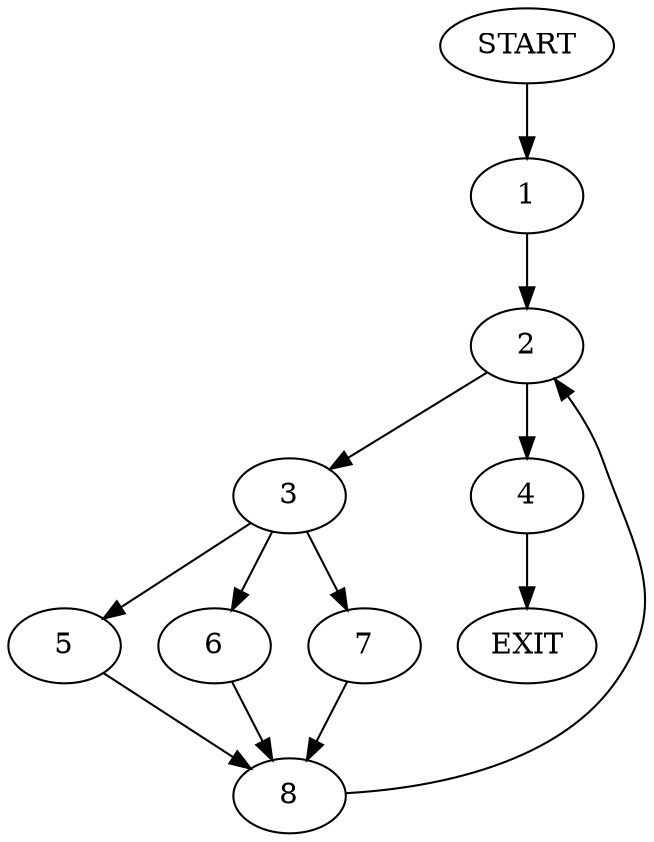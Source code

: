 digraph {
0 [label="START"]
9 [label="EXIT"]
0 -> 1
1 -> 2
2 -> 3
2 -> 4
3 -> 5
3 -> 6
3 -> 7
4 -> 9
6 -> 8
5 -> 8
7 -> 8
8 -> 2
}
